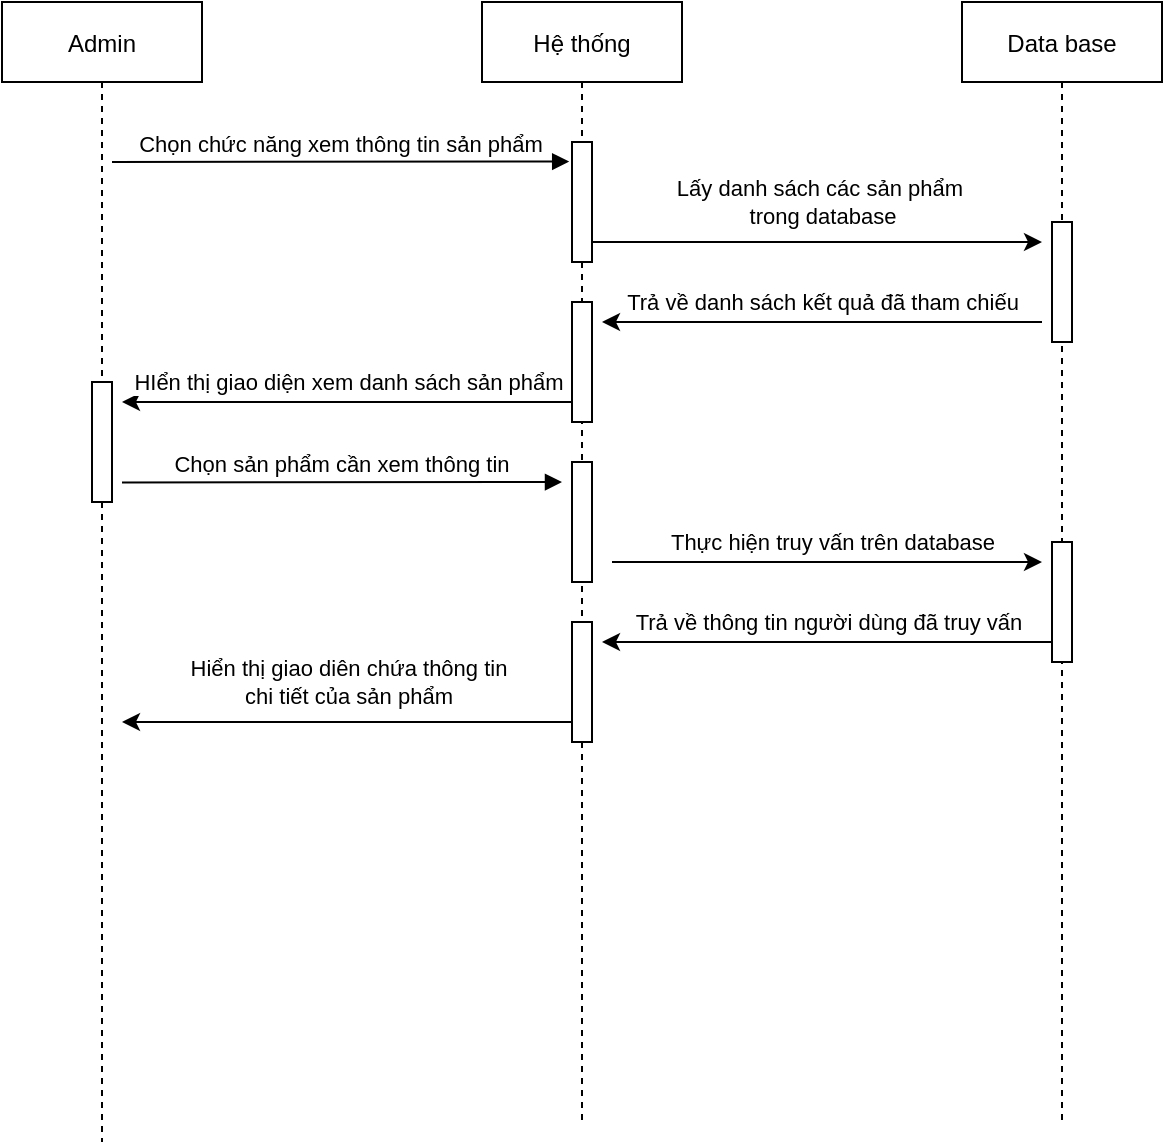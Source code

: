 <mxfile version="13.9.9" type="device" pages="8"><diagram id="X7GuYHiL2vVSxEo8yXGT" name="Xem"><mxGraphModel dx="1662" dy="822" grid="1" gridSize="10" guides="1" tooltips="1" connect="1" arrows="1" fold="1" page="1" pageScale="1" pageWidth="850" pageHeight="1100" math="0" shadow="0"><root><mxCell id="0"/><mxCell id="1" parent="0"/><mxCell id="TESlW0XVE3VSG1bRAnAr-1" value="Admin" style="shape=umlLifeline;perimeter=lifelinePerimeter;container=1;collapsible=0;recursiveResize=0;rounded=0;shadow=0;strokeWidth=1;" vertex="1" parent="1"><mxGeometry x="80" y="80" width="100" height="570" as="geometry"/></mxCell><mxCell id="TESlW0XVE3VSG1bRAnAr-2" value="" style="points=[];perimeter=orthogonalPerimeter;rounded=0;shadow=0;strokeWidth=1;" vertex="1" parent="TESlW0XVE3VSG1bRAnAr-1"><mxGeometry x="45" y="190" width="10" height="60" as="geometry"/></mxCell><mxCell id="TESlW0XVE3VSG1bRAnAr-3" value="Hệ thống" style="shape=umlLifeline;perimeter=lifelinePerimeter;container=1;collapsible=0;recursiveResize=0;rounded=0;shadow=0;strokeWidth=1;" vertex="1" parent="1"><mxGeometry x="320" y="80" width="100" height="560" as="geometry"/></mxCell><mxCell id="TESlW0XVE3VSG1bRAnAr-4" value="" style="points=[];perimeter=orthogonalPerimeter;rounded=0;shadow=0;strokeWidth=1;" vertex="1" parent="TESlW0XVE3VSG1bRAnAr-3"><mxGeometry x="45" y="70" width="10" height="60" as="geometry"/></mxCell><mxCell id="TESlW0XVE3VSG1bRAnAr-5" value="" style="points=[];perimeter=orthogonalPerimeter;rounded=0;shadow=0;strokeWidth=1;" vertex="1" parent="TESlW0XVE3VSG1bRAnAr-3"><mxGeometry x="45" y="150" width="10" height="60" as="geometry"/></mxCell><mxCell id="TESlW0XVE3VSG1bRAnAr-6" value="" style="points=[];perimeter=orthogonalPerimeter;rounded=0;shadow=0;strokeWidth=1;" vertex="1" parent="TESlW0XVE3VSG1bRAnAr-3"><mxGeometry x="45" y="230" width="10" height="60" as="geometry"/></mxCell><mxCell id="TESlW0XVE3VSG1bRAnAr-7" value="" style="points=[];perimeter=orthogonalPerimeter;rounded=0;shadow=0;strokeWidth=1;" vertex="1" parent="TESlW0XVE3VSG1bRAnAr-3"><mxGeometry x="45" y="310" width="10" height="60" as="geometry"/></mxCell><mxCell id="TESlW0XVE3VSG1bRAnAr-8" value="Chọn chức năng xem thông tin sản phẩm" style="verticalAlign=bottom;endArrow=block;entryX=-0.14;entryY=0.163;shadow=0;strokeWidth=1;entryDx=0;entryDy=0;entryPerimeter=0;" edge="1" parent="1" target="TESlW0XVE3VSG1bRAnAr-4"><mxGeometry relative="1" as="geometry"><mxPoint x="135" y="160" as="sourcePoint"/></mxGeometry></mxCell><mxCell id="TESlW0XVE3VSG1bRAnAr-9" value="Data base" style="shape=umlLifeline;perimeter=lifelinePerimeter;container=1;collapsible=0;recursiveResize=0;rounded=0;shadow=0;strokeWidth=1;" vertex="1" parent="1"><mxGeometry x="560" y="80" width="100" height="560" as="geometry"/></mxCell><mxCell id="TESlW0XVE3VSG1bRAnAr-10" value="" style="points=[];perimeter=orthogonalPerimeter;rounded=0;shadow=0;strokeWidth=1;" vertex="1" parent="TESlW0XVE3VSG1bRAnAr-9"><mxGeometry x="45" y="110" width="10" height="60" as="geometry"/></mxCell><mxCell id="TESlW0XVE3VSG1bRAnAr-11" value="" style="endArrow=classic;html=1;rounded=0;edgeStyle=orthogonalEdgeStyle;" edge="1" parent="1"><mxGeometry relative="1" as="geometry"><mxPoint x="375" y="200" as="sourcePoint"/><mxPoint x="600" y="200" as="targetPoint"/></mxGeometry></mxCell><mxCell id="TESlW0XVE3VSG1bRAnAr-12" value="Lấy danh sách các sản phẩm&amp;nbsp;&lt;br&gt;trong database" style="edgeLabel;resizable=0;html=1;align=center;verticalAlign=middle;" connectable="0" vertex="1" parent="TESlW0XVE3VSG1bRAnAr-11"><mxGeometry relative="1" as="geometry"><mxPoint x="2" y="-20" as="offset"/></mxGeometry></mxCell><mxCell id="TESlW0XVE3VSG1bRAnAr-13" value="" style="endArrow=classic;html=1;rounded=0;edgeStyle=orthogonalEdgeStyle;" edge="1" parent="1"><mxGeometry relative="1" as="geometry"><mxPoint x="600" y="240" as="sourcePoint"/><mxPoint x="380" y="240" as="targetPoint"/></mxGeometry></mxCell><mxCell id="TESlW0XVE3VSG1bRAnAr-14" value="Trả về danh sách kết quả đã tham chiếu" style="edgeLabel;resizable=0;html=1;align=center;verticalAlign=middle;" connectable="0" vertex="1" parent="TESlW0XVE3VSG1bRAnAr-13"><mxGeometry relative="1" as="geometry"><mxPoint y="-10" as="offset"/></mxGeometry></mxCell><mxCell id="TESlW0XVE3VSG1bRAnAr-15" value="" style="endArrow=classic;html=1;rounded=0;edgeStyle=orthogonalEdgeStyle;" edge="1" parent="1"><mxGeometry relative="1" as="geometry"><mxPoint x="365" y="280" as="sourcePoint"/><mxPoint x="140" y="280" as="targetPoint"/></mxGeometry></mxCell><mxCell id="TESlW0XVE3VSG1bRAnAr-16" value="HIển thị giao diện xem danh sách sản phẩm" style="edgeLabel;resizable=0;html=1;align=center;verticalAlign=middle;" connectable="0" vertex="1" parent="TESlW0XVE3VSG1bRAnAr-15"><mxGeometry relative="1" as="geometry"><mxPoint y="-10" as="offset"/></mxGeometry></mxCell><mxCell id="TESlW0XVE3VSG1bRAnAr-17" value="Chọn sản phẩm cần xem thông tin" style="verticalAlign=bottom;endArrow=block;shadow=0;strokeWidth=1;" edge="1" parent="1"><mxGeometry relative="1" as="geometry"><mxPoint x="140" y="320.22" as="sourcePoint"/><mxPoint x="360" y="320" as="targetPoint"/></mxGeometry></mxCell><mxCell id="TESlW0XVE3VSG1bRAnAr-18" value="" style="endArrow=classic;html=1;rounded=0;edgeStyle=orthogonalEdgeStyle;" edge="1" parent="1"><mxGeometry relative="1" as="geometry"><mxPoint x="385" y="360" as="sourcePoint"/><mxPoint x="600" y="360" as="targetPoint"/></mxGeometry></mxCell><mxCell id="TESlW0XVE3VSG1bRAnAr-19" value="Thực hiện truy vấn trên database" style="edgeLabel;resizable=0;html=1;align=center;verticalAlign=middle;" connectable="0" vertex="1" parent="TESlW0XVE3VSG1bRAnAr-18"><mxGeometry relative="1" as="geometry"><mxPoint x="2" y="-10" as="offset"/></mxGeometry></mxCell><mxCell id="TESlW0XVE3VSG1bRAnAr-20" value="" style="points=[];perimeter=orthogonalPerimeter;rounded=0;shadow=0;strokeWidth=1;" vertex="1" parent="1"><mxGeometry x="605" y="350" width="10" height="60" as="geometry"/></mxCell><mxCell id="TESlW0XVE3VSG1bRAnAr-21" value="" style="endArrow=classic;html=1;rounded=0;edgeStyle=orthogonalEdgeStyle;" edge="1" parent="1"><mxGeometry relative="1" as="geometry"><mxPoint x="605" y="400" as="sourcePoint"/><mxPoint x="380" y="400" as="targetPoint"/></mxGeometry></mxCell><mxCell id="TESlW0XVE3VSG1bRAnAr-22" value="Trả về thông tin người dùng đã truy vấn" style="edgeLabel;resizable=0;html=1;align=center;verticalAlign=middle;" connectable="0" vertex="1" parent="TESlW0XVE3VSG1bRAnAr-21"><mxGeometry relative="1" as="geometry"><mxPoint y="-10" as="offset"/></mxGeometry></mxCell><mxCell id="TESlW0XVE3VSG1bRAnAr-23" value="" style="endArrow=classic;html=1;rounded=0;edgeStyle=orthogonalEdgeStyle;" edge="1" parent="1"><mxGeometry relative="1" as="geometry"><mxPoint x="365" y="440" as="sourcePoint"/><mxPoint x="140" y="440" as="targetPoint"/></mxGeometry></mxCell><mxCell id="TESlW0XVE3VSG1bRAnAr-24" value="Hiển thị giao diên chứa thông tin&lt;br&gt;chi tiết của sản phẩm" style="edgeLabel;resizable=0;html=1;align=center;verticalAlign=middle;" connectable="0" vertex="1" parent="TESlW0XVE3VSG1bRAnAr-23"><mxGeometry relative="1" as="geometry"><mxPoint y="-20" as="offset"/></mxGeometry></mxCell></root></mxGraphModel></diagram><diagram id="nlicCRzKvx9u4I7kZK9r" name="Thêm"><mxGraphModel dx="1662" dy="822" grid="1" gridSize="10" guides="1" tooltips="1" connect="1" arrows="1" fold="1" page="1" pageScale="1" pageWidth="850" pageHeight="1100" math="0" shadow="0"><root><mxCell id="tNemVnJReb1Ka_aqv4OD-0"/><mxCell id="tNemVnJReb1Ka_aqv4OD-1" parent="tNemVnJReb1Ka_aqv4OD-0"/><mxCell id="4jAmvfdNaGGUMMI959N8-0" value="Admin" style="shape=umlLifeline;perimeter=lifelinePerimeter;container=1;collapsible=0;recursiveResize=0;rounded=0;shadow=0;strokeWidth=1;" vertex="1" parent="tNemVnJReb1Ka_aqv4OD-1"><mxGeometry x="90" y="90" width="100" height="570" as="geometry"/></mxCell><mxCell id="4jAmvfdNaGGUMMI959N8-1" value="" style="points=[];perimeter=orthogonalPerimeter;rounded=0;shadow=0;strokeWidth=1;" vertex="1" parent="4jAmvfdNaGGUMMI959N8-0"><mxGeometry x="45" y="110" width="10" height="60" as="geometry"/></mxCell><mxCell id="4jAmvfdNaGGUMMI959N8-2" value="" style="points=[];perimeter=orthogonalPerimeter;rounded=0;shadow=0;strokeWidth=1;" vertex="1" parent="4jAmvfdNaGGUMMI959N8-0"><mxGeometry x="45" y="190" width="10" height="60" as="geometry"/></mxCell><mxCell id="4jAmvfdNaGGUMMI959N8-3" value="Hệ thống" style="shape=umlLifeline;perimeter=lifelinePerimeter;container=1;collapsible=0;recursiveResize=0;rounded=0;shadow=0;strokeWidth=1;" vertex="1" parent="tNemVnJReb1Ka_aqv4OD-1"><mxGeometry x="330" y="90" width="100" height="560" as="geometry"/></mxCell><mxCell id="4jAmvfdNaGGUMMI959N8-4" value="" style="points=[];perimeter=orthogonalPerimeter;rounded=0;shadow=0;strokeWidth=1;" vertex="1" parent="4jAmvfdNaGGUMMI959N8-3"><mxGeometry x="45" y="70" width="10" height="60" as="geometry"/></mxCell><mxCell id="4jAmvfdNaGGUMMI959N8-5" value="" style="points=[];perimeter=orthogonalPerimeter;rounded=0;shadow=0;strokeWidth=1;" vertex="1" parent="4jAmvfdNaGGUMMI959N8-3"><mxGeometry x="45" y="150" width="10" height="60" as="geometry"/></mxCell><mxCell id="4jAmvfdNaGGUMMI959N8-6" value="" style="points=[];perimeter=orthogonalPerimeter;rounded=0;shadow=0;strokeWidth=1;" vertex="1" parent="4jAmvfdNaGGUMMI959N8-3"><mxGeometry x="45" y="230" width="10" height="110" as="geometry"/></mxCell><mxCell id="4jAmvfdNaGGUMMI959N8-7" value="" style="points=[];perimeter=orthogonalPerimeter;rounded=0;shadow=0;strokeWidth=1;" vertex="1" parent="4jAmvfdNaGGUMMI959N8-3"><mxGeometry x="45" y="350" width="10" height="60" as="geometry"/></mxCell><mxCell id="4jAmvfdNaGGUMMI959N8-8" value="Chọn chức năng thêm sản phẩm" style="verticalAlign=bottom;endArrow=block;entryX=-0.14;entryY=0.163;shadow=0;strokeWidth=1;entryDx=0;entryDy=0;entryPerimeter=0;" edge="1" parent="tNemVnJReb1Ka_aqv4OD-1" target="4jAmvfdNaGGUMMI959N8-4"><mxGeometry relative="1" as="geometry"><mxPoint x="145" y="170" as="sourcePoint"/></mxGeometry></mxCell><mxCell id="4jAmvfdNaGGUMMI959N8-9" value="Data base" style="shape=umlLifeline;perimeter=lifelinePerimeter;container=1;collapsible=0;recursiveResize=0;rounded=0;shadow=0;strokeWidth=1;" vertex="1" parent="tNemVnJReb1Ka_aqv4OD-1"><mxGeometry x="570" y="90" width="100" height="560" as="geometry"/></mxCell><mxCell id="4jAmvfdNaGGUMMI959N8-10" value="" style="endArrow=classic;html=1;rounded=0;edgeStyle=orthogonalEdgeStyle;" edge="1" parent="tNemVnJReb1Ka_aqv4OD-1"><mxGeometry relative="1" as="geometry"><mxPoint x="375" y="210" as="sourcePoint"/><mxPoint x="150" y="210" as="targetPoint"/></mxGeometry></mxCell><mxCell id="4jAmvfdNaGGUMMI959N8-11" value="HIển thị giao diện thêm sản phẩm" style="edgeLabel;resizable=0;html=1;align=center;verticalAlign=middle;" connectable="0" vertex="1" parent="4jAmvfdNaGGUMMI959N8-10"><mxGeometry relative="1" as="geometry"><mxPoint y="-10" as="offset"/></mxGeometry></mxCell><mxCell id="4jAmvfdNaGGUMMI959N8-12" value="Nhập thông tin của sản phẩm cần thêm mới" style="verticalAlign=bottom;endArrow=block;shadow=0;strokeWidth=1;" edge="1" parent="tNemVnJReb1Ka_aqv4OD-1"><mxGeometry relative="1" as="geometry"><mxPoint x="150" y="250.22" as="sourcePoint"/><mxPoint x="370" y="250" as="targetPoint"/></mxGeometry></mxCell><mxCell id="4jAmvfdNaGGUMMI959N8-13" value="" style="endArrow=classic;html=1;rounded=0;edgeStyle=orthogonalEdgeStyle;" edge="1" parent="tNemVnJReb1Ka_aqv4OD-1"><mxGeometry relative="1" as="geometry"><mxPoint x="375" y="290" as="sourcePoint"/><mxPoint x="150" y="290" as="targetPoint"/></mxGeometry></mxCell><mxCell id="4jAmvfdNaGGUMMI959N8-14" value="Yêu cầu xác nhận" style="edgeLabel;resizable=0;html=1;align=center;verticalAlign=middle;" connectable="0" vertex="1" parent="4jAmvfdNaGGUMMI959N8-13"><mxGeometry relative="1" as="geometry"><mxPoint y="-10" as="offset"/></mxGeometry></mxCell><mxCell id="4jAmvfdNaGGUMMI959N8-15" value="Xác nhận" style="verticalAlign=bottom;endArrow=block;shadow=0;strokeWidth=1;" edge="1" parent="tNemVnJReb1Ka_aqv4OD-1"><mxGeometry relative="1" as="geometry"><mxPoint x="150" y="330.22" as="sourcePoint"/><mxPoint x="370" y="330" as="targetPoint"/></mxGeometry></mxCell><mxCell id="4jAmvfdNaGGUMMI959N8-16" value="Kiểm tra các trường &lt;br&gt;bắt buộc và duy nhất thỏa mãn" style="endArrow=classic;html=1;rounded=0;edgeStyle=orthogonalEdgeStyle;" edge="1" parent="tNemVnJReb1Ka_aqv4OD-1"><mxGeometry x="-0.176" y="22" width="50" height="50" relative="1" as="geometry"><mxPoint x="390" y="330" as="sourcePoint"/><mxPoint x="400" y="370" as="targetPoint"/><Array as="points"><mxPoint x="460" y="330"/><mxPoint x="460" y="370"/></Array><mxPoint x="-2" y="-10" as="offset"/></mxGeometry></mxCell><mxCell id="4jAmvfdNaGGUMMI959N8-17" value="" style="points=[];perimeter=orthogonalPerimeter;rounded=0;shadow=0;strokeWidth=1;" vertex="1" parent="tNemVnJReb1Ka_aqv4OD-1"><mxGeometry x="385" y="360" width="10" height="60" as="geometry"/></mxCell><mxCell id="4jAmvfdNaGGUMMI959N8-18" value="" style="endArrow=classic;html=1;rounded=0;edgeStyle=orthogonalEdgeStyle;" edge="1" parent="tNemVnJReb1Ka_aqv4OD-1"><mxGeometry relative="1" as="geometry"><mxPoint x="395" y="410" as="sourcePoint"/><mxPoint x="610" y="410" as="targetPoint"/></mxGeometry></mxCell><mxCell id="4jAmvfdNaGGUMMI959N8-19" value="Thực hiện thêm mới tài khoản vào&lt;br&gt;database" style="edgeLabel;resizable=0;html=1;align=center;verticalAlign=middle;" connectable="0" vertex="1" parent="4jAmvfdNaGGUMMI959N8-18"><mxGeometry relative="1" as="geometry"><mxPoint x="2" y="-20" as="offset"/></mxGeometry></mxCell><mxCell id="4jAmvfdNaGGUMMI959N8-20" value="" style="points=[];perimeter=orthogonalPerimeter;rounded=0;shadow=0;strokeWidth=1;" vertex="1" parent="tNemVnJReb1Ka_aqv4OD-1"><mxGeometry x="615" y="400" width="10" height="60" as="geometry"/></mxCell><mxCell id="4jAmvfdNaGGUMMI959N8-21" value="" style="endArrow=classic;html=1;rounded=0;edgeStyle=orthogonalEdgeStyle;" edge="1" parent="tNemVnJReb1Ka_aqv4OD-1"><mxGeometry relative="1" as="geometry"><mxPoint x="615" y="450" as="sourcePoint"/><mxPoint x="390" y="450" as="targetPoint"/></mxGeometry></mxCell><mxCell id="4jAmvfdNaGGUMMI959N8-22" value="Xác nhận thêm mới thành công" style="edgeLabel;resizable=0;html=1;align=center;verticalAlign=middle;" connectable="0" vertex="1" parent="4jAmvfdNaGGUMMI959N8-21"><mxGeometry relative="1" as="geometry"><mxPoint y="-10" as="offset"/></mxGeometry></mxCell><mxCell id="4jAmvfdNaGGUMMI959N8-23" value="" style="endArrow=classic;html=1;rounded=0;edgeStyle=orthogonalEdgeStyle;" edge="1" parent="tNemVnJReb1Ka_aqv4OD-1"><mxGeometry relative="1" as="geometry"><mxPoint x="375" y="490" as="sourcePoint"/><mxPoint x="150" y="490" as="targetPoint"/></mxGeometry></mxCell><mxCell id="4jAmvfdNaGGUMMI959N8-24" value="Hiển thị thông báo thêm mới thành công" style="edgeLabel;resizable=0;html=1;align=center;verticalAlign=middle;" connectable="0" vertex="1" parent="4jAmvfdNaGGUMMI959N8-23"><mxGeometry relative="1" as="geometry"><mxPoint y="-10" as="offset"/></mxGeometry></mxCell><mxCell id="4jAmvfdNaGGUMMI959N8-25" value="sai" style="endArrow=classic;html=1;rounded=0;edgeStyle=orthogonalEdgeStyle;" edge="1" parent="tNemVnJReb1Ka_aqv4OD-1" target="4jAmvfdNaGGUMMI959N8-4"><mxGeometry width="50" height="50" relative="1" as="geometry"><mxPoint x="460" y="300" as="sourcePoint"/><mxPoint x="460" y="200" as="targetPoint"/><Array as="points"><mxPoint x="460" y="210"/></Array></mxGeometry></mxCell></root></mxGraphModel></diagram><diagram id="zwE8lCORURRnoCP4BBVV" name="Sửa"><mxGraphModel dx="1662" dy="822" grid="1" gridSize="10" guides="1" tooltips="1" connect="1" arrows="1" fold="1" page="1" pageScale="1" pageWidth="850" pageHeight="1100" math="0" shadow="0"><root><mxCell id="1XbXCH2lyEoXBblSDal5-0"/><mxCell id="1XbXCH2lyEoXBblSDal5-1" parent="1XbXCH2lyEoXBblSDal5-0"/><mxCell id="0KUIIMNsZmGhgelnxCeP-0" value="Admin" style="shape=umlLifeline;perimeter=lifelinePerimeter;container=1;collapsible=0;recursiveResize=0;rounded=0;shadow=0;strokeWidth=1;" vertex="1" parent="1XbXCH2lyEoXBblSDal5-1"><mxGeometry x="90" y="90" width="100" height="570" as="geometry"/></mxCell><mxCell id="0KUIIMNsZmGhgelnxCeP-1" value="" style="points=[];perimeter=orthogonalPerimeter;rounded=0;shadow=0;strokeWidth=1;" vertex="1" parent="0KUIIMNsZmGhgelnxCeP-0"><mxGeometry x="45" y="110" width="10" height="60" as="geometry"/></mxCell><mxCell id="0KUIIMNsZmGhgelnxCeP-2" value="" style="points=[];perimeter=orthogonalPerimeter;rounded=0;shadow=0;strokeWidth=1;" vertex="1" parent="0KUIIMNsZmGhgelnxCeP-0"><mxGeometry x="45" y="190" width="10" height="60" as="geometry"/></mxCell><mxCell id="0KUIIMNsZmGhgelnxCeP-3" value="Hệ thống" style="shape=umlLifeline;perimeter=lifelinePerimeter;container=1;collapsible=0;recursiveResize=0;rounded=0;shadow=0;strokeWidth=1;" vertex="1" parent="1XbXCH2lyEoXBblSDal5-1"><mxGeometry x="330" y="90" width="100" height="560" as="geometry"/></mxCell><mxCell id="0KUIIMNsZmGhgelnxCeP-4" value="" style="points=[];perimeter=orthogonalPerimeter;rounded=0;shadow=0;strokeWidth=1;" vertex="1" parent="0KUIIMNsZmGhgelnxCeP-3"><mxGeometry x="45" y="70" width="10" height="60" as="geometry"/></mxCell><mxCell id="0KUIIMNsZmGhgelnxCeP-5" value="" style="points=[];perimeter=orthogonalPerimeter;rounded=0;shadow=0;strokeWidth=1;" vertex="1" parent="0KUIIMNsZmGhgelnxCeP-3"><mxGeometry x="45" y="150" width="10" height="60" as="geometry"/></mxCell><mxCell id="0KUIIMNsZmGhgelnxCeP-6" value="" style="points=[];perimeter=orthogonalPerimeter;rounded=0;shadow=0;strokeWidth=1;" vertex="1" parent="0KUIIMNsZmGhgelnxCeP-3"><mxGeometry x="45" y="230" width="10" height="110" as="geometry"/></mxCell><mxCell id="0KUIIMNsZmGhgelnxCeP-7" value="" style="points=[];perimeter=orthogonalPerimeter;rounded=0;shadow=0;strokeWidth=1;" vertex="1" parent="0KUIIMNsZmGhgelnxCeP-3"><mxGeometry x="45" y="350" width="10" height="60" as="geometry"/></mxCell><mxCell id="0KUIIMNsZmGhgelnxCeP-8" value="Chọn chức năng sửa thông tin sản phẩm" style="verticalAlign=bottom;endArrow=block;entryX=-0.14;entryY=0.163;shadow=0;strokeWidth=1;entryDx=0;entryDy=0;entryPerimeter=0;" edge="1" parent="1XbXCH2lyEoXBblSDal5-1" target="0KUIIMNsZmGhgelnxCeP-4"><mxGeometry x="0.006" y="10" relative="1" as="geometry"><mxPoint x="145" y="170" as="sourcePoint"/><mxPoint as="offset"/></mxGeometry></mxCell><mxCell id="0KUIIMNsZmGhgelnxCeP-9" value="Data base" style="shape=umlLifeline;perimeter=lifelinePerimeter;container=1;collapsible=0;recursiveResize=0;rounded=0;shadow=0;strokeWidth=1;" vertex="1" parent="1XbXCH2lyEoXBblSDal5-1"><mxGeometry x="570" y="90" width="100" height="560" as="geometry"/></mxCell><mxCell id="0KUIIMNsZmGhgelnxCeP-10" value="" style="endArrow=classic;html=1;rounded=0;edgeStyle=orthogonalEdgeStyle;" edge="1" parent="1XbXCH2lyEoXBblSDal5-1"><mxGeometry relative="1" as="geometry"><mxPoint x="375" y="210" as="sourcePoint"/><mxPoint x="150" y="210" as="targetPoint"/></mxGeometry></mxCell><mxCell id="0KUIIMNsZmGhgelnxCeP-11" value="HIển thị giao diện chỉnh sửa thồng tin&amp;nbsp;&lt;br&gt;sản phẩm" style="edgeLabel;resizable=0;html=1;align=center;verticalAlign=middle;" connectable="0" vertex="1" parent="0KUIIMNsZmGhgelnxCeP-10"><mxGeometry relative="1" as="geometry"><mxPoint y="-20" as="offset"/></mxGeometry></mxCell><mxCell id="0KUIIMNsZmGhgelnxCeP-12" value="Chinh sửa thông tin của sản phẩm" style="verticalAlign=bottom;endArrow=block;shadow=0;strokeWidth=1;" edge="1" parent="1XbXCH2lyEoXBblSDal5-1"><mxGeometry relative="1" as="geometry"><mxPoint x="150" y="250.22" as="sourcePoint"/><mxPoint x="370" y="250" as="targetPoint"/></mxGeometry></mxCell><mxCell id="0KUIIMNsZmGhgelnxCeP-13" value="" style="endArrow=classic;html=1;rounded=0;edgeStyle=orthogonalEdgeStyle;" edge="1" parent="1XbXCH2lyEoXBblSDal5-1"><mxGeometry relative="1" as="geometry"><mxPoint x="375" y="290" as="sourcePoint"/><mxPoint x="150" y="290" as="targetPoint"/></mxGeometry></mxCell><mxCell id="0KUIIMNsZmGhgelnxCeP-14" value="Yêu cầu xác nhận" style="edgeLabel;resizable=0;html=1;align=center;verticalAlign=middle;" connectable="0" vertex="1" parent="0KUIIMNsZmGhgelnxCeP-13"><mxGeometry relative="1" as="geometry"><mxPoint y="-10" as="offset"/></mxGeometry></mxCell><mxCell id="0KUIIMNsZmGhgelnxCeP-15" value="Xác nhận" style="verticalAlign=bottom;endArrow=block;shadow=0;strokeWidth=1;" edge="1" parent="1XbXCH2lyEoXBblSDal5-1"><mxGeometry relative="1" as="geometry"><mxPoint x="150" y="330.22" as="sourcePoint"/><mxPoint x="370" y="330" as="targetPoint"/></mxGeometry></mxCell><mxCell id="0KUIIMNsZmGhgelnxCeP-16" value="Kiểm tra các trường đã&lt;br&gt;nhập hợp lệ&amp;nbsp;" style="endArrow=classic;html=1;rounded=0;edgeStyle=orthogonalEdgeStyle;" edge="1" parent="1XbXCH2lyEoXBblSDal5-1"><mxGeometry x="-0.176" y="-10" width="50" height="50" relative="1" as="geometry"><mxPoint x="390" y="330" as="sourcePoint"/><mxPoint x="400" y="370" as="targetPoint"/><Array as="points"><mxPoint x="460" y="330"/><mxPoint x="460" y="370"/></Array><mxPoint x="10" y="-10" as="offset"/></mxGeometry></mxCell><mxCell id="0KUIIMNsZmGhgelnxCeP-17" value="" style="points=[];perimeter=orthogonalPerimeter;rounded=0;shadow=0;strokeWidth=1;" vertex="1" parent="1XbXCH2lyEoXBblSDal5-1"><mxGeometry x="385" y="360" width="10" height="60" as="geometry"/></mxCell><mxCell id="0KUIIMNsZmGhgelnxCeP-18" value="" style="endArrow=classic;html=1;rounded=0;edgeStyle=orthogonalEdgeStyle;" edge="1" parent="1XbXCH2lyEoXBblSDal5-1"><mxGeometry relative="1" as="geometry"><mxPoint x="395" y="410" as="sourcePoint"/><mxPoint x="610" y="410" as="targetPoint"/></mxGeometry></mxCell><mxCell id="0KUIIMNsZmGhgelnxCeP-19" value="Thực hiện truy vấn và thay đổi thông&amp;nbsp;&lt;br&gt;tin của sản phẩm trên database" style="edgeLabel;resizable=0;html=1;align=center;verticalAlign=middle;" connectable="0" vertex="1" parent="0KUIIMNsZmGhgelnxCeP-18"><mxGeometry relative="1" as="geometry"><mxPoint x="2" y="-20" as="offset"/></mxGeometry></mxCell><mxCell id="0KUIIMNsZmGhgelnxCeP-20" value="" style="points=[];perimeter=orthogonalPerimeter;rounded=0;shadow=0;strokeWidth=1;" vertex="1" parent="1XbXCH2lyEoXBblSDal5-1"><mxGeometry x="615" y="400" width="10" height="60" as="geometry"/></mxCell><mxCell id="0KUIIMNsZmGhgelnxCeP-21" value="" style="endArrow=classic;html=1;rounded=0;edgeStyle=orthogonalEdgeStyle;" edge="1" parent="1XbXCH2lyEoXBblSDal5-1"><mxGeometry relative="1" as="geometry"><mxPoint x="615" y="450" as="sourcePoint"/><mxPoint x="390" y="450" as="targetPoint"/></mxGeometry></mxCell><mxCell id="0KUIIMNsZmGhgelnxCeP-22" value="Xác nhận sửa thồng tin thành công" style="edgeLabel;resizable=0;html=1;align=center;verticalAlign=middle;" connectable="0" vertex="1" parent="0KUIIMNsZmGhgelnxCeP-21"><mxGeometry relative="1" as="geometry"><mxPoint y="-10" as="offset"/></mxGeometry></mxCell><mxCell id="0KUIIMNsZmGhgelnxCeP-23" value="" style="endArrow=classic;html=1;rounded=0;edgeStyle=orthogonalEdgeStyle;" edge="1" parent="1XbXCH2lyEoXBblSDal5-1"><mxGeometry relative="1" as="geometry"><mxPoint x="375" y="490" as="sourcePoint"/><mxPoint x="150" y="490" as="targetPoint"/></mxGeometry></mxCell><mxCell id="0KUIIMNsZmGhgelnxCeP-24" value="Hiển thị thông báo&amp;nbsp; sửa thông tin &lt;br&gt;sản phẩm thành công" style="edgeLabel;resizable=0;html=1;align=center;verticalAlign=middle;" connectable="0" vertex="1" parent="0KUIIMNsZmGhgelnxCeP-23"><mxGeometry relative="1" as="geometry"><mxPoint y="-20" as="offset"/></mxGeometry></mxCell><mxCell id="0KUIIMNsZmGhgelnxCeP-25" value="sai" style="endArrow=classic;html=1;rounded=0;edgeStyle=orthogonalEdgeStyle;" edge="1" parent="1XbXCH2lyEoXBblSDal5-1" target="0KUIIMNsZmGhgelnxCeP-4"><mxGeometry width="50" height="50" relative="1" as="geometry"><mxPoint x="460" y="300" as="sourcePoint"/><mxPoint x="460" y="200" as="targetPoint"/><Array as="points"><mxPoint x="460" y="210"/></Array></mxGeometry></mxCell></root></mxGraphModel></diagram><diagram id="oi4ibMhtTe2g78k2jm2r" name="Xóa"><mxGraphModel dx="1662" dy="822" grid="1" gridSize="10" guides="1" tooltips="1" connect="1" arrows="1" fold="1" page="1" pageScale="1" pageWidth="850" pageHeight="1100" math="0" shadow="0"><root><mxCell id="WCEONytWfwRpNQFXaNFE-0"/><mxCell id="WCEONytWfwRpNQFXaNFE-1" parent="WCEONytWfwRpNQFXaNFE-0"/><mxCell id="3xrkl1qR_qUmz2-LXtN_-0" value="Admin" style="shape=umlLifeline;perimeter=lifelinePerimeter;container=1;collapsible=0;recursiveResize=0;rounded=0;shadow=0;strokeWidth=1;" vertex="1" parent="WCEONytWfwRpNQFXaNFE-1"><mxGeometry x="100" y="100" width="100" height="570" as="geometry"/></mxCell><mxCell id="3xrkl1qR_qUmz2-LXtN_-1" value="" style="points=[];perimeter=orthogonalPerimeter;rounded=0;shadow=0;strokeWidth=1;" vertex="1" parent="3xrkl1qR_qUmz2-LXtN_-0"><mxGeometry x="45" y="110" width="10" height="60" as="geometry"/></mxCell><mxCell id="3xrkl1qR_qUmz2-LXtN_-2" value="Hệ thống" style="shape=umlLifeline;perimeter=lifelinePerimeter;container=1;collapsible=0;recursiveResize=0;rounded=0;shadow=0;strokeWidth=1;" vertex="1" parent="WCEONytWfwRpNQFXaNFE-1"><mxGeometry x="340" y="100" width="100" height="560" as="geometry"/></mxCell><mxCell id="3xrkl1qR_qUmz2-LXtN_-3" value="" style="points=[];perimeter=orthogonalPerimeter;rounded=0;shadow=0;strokeWidth=1;" vertex="1" parent="3xrkl1qR_qUmz2-LXtN_-2"><mxGeometry x="45" y="70" width="10" height="60" as="geometry"/></mxCell><mxCell id="3xrkl1qR_qUmz2-LXtN_-4" value="" style="points=[];perimeter=orthogonalPerimeter;rounded=0;shadow=0;strokeWidth=1;" vertex="1" parent="3xrkl1qR_qUmz2-LXtN_-2"><mxGeometry x="43" y="230" width="10" height="60" as="geometry"/></mxCell><mxCell id="3xrkl1qR_qUmz2-LXtN_-5" value="" style="points=[];perimeter=orthogonalPerimeter;rounded=0;shadow=0;strokeWidth=1;" vertex="1" parent="3xrkl1qR_qUmz2-LXtN_-2"><mxGeometry x="45" y="150" width="10" height="60" as="geometry"/></mxCell><mxCell id="3xrkl1qR_qUmz2-LXtN_-6" value="Chọn chức năng xóa sản phẩm" style="verticalAlign=bottom;endArrow=block;entryX=-0.14;entryY=0.163;shadow=0;strokeWidth=1;entryDx=0;entryDy=0;entryPerimeter=0;" edge="1" parent="WCEONytWfwRpNQFXaNFE-1" target="3xrkl1qR_qUmz2-LXtN_-3"><mxGeometry relative="1" as="geometry"><mxPoint x="155" y="180" as="sourcePoint"/></mxGeometry></mxCell><mxCell id="3xrkl1qR_qUmz2-LXtN_-7" value="Data base" style="shape=umlLifeline;perimeter=lifelinePerimeter;container=1;collapsible=0;recursiveResize=0;rounded=0;shadow=0;strokeWidth=1;" vertex="1" parent="WCEONytWfwRpNQFXaNFE-1"><mxGeometry x="580" y="100" width="100" height="560" as="geometry"/></mxCell><mxCell id="3xrkl1qR_qUmz2-LXtN_-8" value="" style="endArrow=classic;html=1;rounded=0;edgeStyle=orthogonalEdgeStyle;" edge="1" parent="WCEONytWfwRpNQFXaNFE-1"><mxGeometry relative="1" as="geometry"><mxPoint x="385" y="220" as="sourcePoint"/><mxPoint x="160" y="220" as="targetPoint"/></mxGeometry></mxCell><mxCell id="3xrkl1qR_qUmz2-LXtN_-9" value="Hiển thị thông báo xác nhận xóa sản phẩm" style="edgeLabel;resizable=0;html=1;align=center;verticalAlign=middle;" connectable="0" vertex="1" parent="3xrkl1qR_qUmz2-LXtN_-8"><mxGeometry relative="1" as="geometry"><mxPoint y="-10" as="offset"/></mxGeometry></mxCell><mxCell id="3xrkl1qR_qUmz2-LXtN_-10" value="Xác nhận xóa" style="verticalAlign=bottom;endArrow=block;shadow=0;strokeWidth=1;" edge="1" parent="WCEONytWfwRpNQFXaNFE-1"><mxGeometry relative="1" as="geometry"><mxPoint x="160" y="260.22" as="sourcePoint"/><mxPoint x="380" y="260" as="targetPoint"/></mxGeometry></mxCell><mxCell id="3xrkl1qR_qUmz2-LXtN_-11" value="" style="endArrow=classic;html=1;rounded=0;edgeStyle=orthogonalEdgeStyle;" edge="1" parent="WCEONytWfwRpNQFXaNFE-1"><mxGeometry relative="1" as="geometry"><mxPoint x="403" y="300" as="sourcePoint"/><mxPoint x="618" y="300" as="targetPoint"/></mxGeometry></mxCell><mxCell id="3xrkl1qR_qUmz2-LXtN_-12" value="Xóa sản phẩm khỏi database" style="edgeLabel;resizable=0;html=1;align=center;verticalAlign=middle;" connectable="0" vertex="1" parent="3xrkl1qR_qUmz2-LXtN_-11"><mxGeometry relative="1" as="geometry"><mxPoint x="7" y="-20" as="offset"/></mxGeometry></mxCell><mxCell id="3xrkl1qR_qUmz2-LXtN_-13" value="" style="points=[];perimeter=orthogonalPerimeter;rounded=0;shadow=0;strokeWidth=1;" vertex="1" parent="WCEONytWfwRpNQFXaNFE-1"><mxGeometry x="623" y="290" width="10" height="60" as="geometry"/></mxCell><mxCell id="3xrkl1qR_qUmz2-LXtN_-14" value="" style="endArrow=classic;html=1;rounded=0;edgeStyle=orthogonalEdgeStyle;" edge="1" parent="WCEONytWfwRpNQFXaNFE-1"><mxGeometry relative="1" as="geometry"><mxPoint x="623" y="340" as="sourcePoint"/><mxPoint x="398" y="340" as="targetPoint"/></mxGeometry></mxCell><mxCell id="3xrkl1qR_qUmz2-LXtN_-15" value="Xác nhận xóa thành công" style="edgeLabel;resizable=0;html=1;align=center;verticalAlign=middle;" connectable="0" vertex="1" parent="3xrkl1qR_qUmz2-LXtN_-14"><mxGeometry relative="1" as="geometry"><mxPoint y="-20" as="offset"/></mxGeometry></mxCell><mxCell id="3xrkl1qR_qUmz2-LXtN_-16" value="" style="endArrow=classic;html=1;rounded=0;edgeStyle=orthogonalEdgeStyle;entryX=0.5;entryY=0.499;entryDx=0;entryDy=0;entryPerimeter=0;" edge="1" parent="WCEONytWfwRpNQFXaNFE-1" target="3xrkl1qR_qUmz2-LXtN_-0"><mxGeometry relative="1" as="geometry"><mxPoint x="385" y="384" as="sourcePoint"/><mxPoint x="160" y="384.5" as="targetPoint"/></mxGeometry></mxCell><mxCell id="3xrkl1qR_qUmz2-LXtN_-17" value="Hiển thị thông báo xóa tài khoản thành công" style="edgeLabel;resizable=0;html=1;align=center;verticalAlign=middle;" connectable="0" vertex="1" parent="3xrkl1qR_qUmz2-LXtN_-16"><mxGeometry relative="1" as="geometry"><mxPoint x="-2" y="-14" as="offset"/></mxGeometry></mxCell></root></mxGraphModel></diagram><diagram id="F18WZo2HzLzZ9E_Z3F8U" name="Thanh Toán"><mxGraphModel dx="1146" dy="567" grid="1" gridSize="10" guides="1" tooltips="1" connect="1" arrows="1" fold="1" page="1" pageScale="1" pageWidth="850" pageHeight="1100" math="0" shadow="0"><root><mxCell id="rv5kWJlZNl0HnzYHfcqe-0"/><mxCell id="rv5kWJlZNl0HnzYHfcqe-1" parent="rv5kWJlZNl0HnzYHfcqe-0"/><mxCell id="0SSbt5rAbe-p4Jw7PlUb-0" value="Admin" style="shape=umlLifeline;perimeter=lifelinePerimeter;container=1;collapsible=0;recursiveResize=0;rounded=0;shadow=0;strokeWidth=1;" vertex="1" parent="rv5kWJlZNl0HnzYHfcqe-1"><mxGeometry x="80" y="80" width="110" height="570" as="geometry"/></mxCell><mxCell id="0SSbt5rAbe-p4Jw7PlUb-1" value="" style="points=[];perimeter=orthogonalPerimeter;rounded=0;shadow=0;strokeWidth=1;" vertex="1" parent="0SSbt5rAbe-p4Jw7PlUb-0"><mxGeometry x="50" y="190" width="10" height="60" as="geometry"/></mxCell><mxCell id="0SSbt5rAbe-p4Jw7PlUb-2" value="Hệ thống" style="shape=umlLifeline;perimeter=lifelinePerimeter;container=1;collapsible=0;recursiveResize=0;rounded=0;shadow=0;strokeWidth=1;" vertex="1" parent="rv5kWJlZNl0HnzYHfcqe-1"><mxGeometry x="320" y="80" width="100" height="560" as="geometry"/></mxCell><mxCell id="0SSbt5rAbe-p4Jw7PlUb-3" value="" style="points=[];perimeter=orthogonalPerimeter;rounded=0;shadow=0;strokeWidth=1;" vertex="1" parent="0SSbt5rAbe-p4Jw7PlUb-2"><mxGeometry x="45" y="70" width="10" height="60" as="geometry"/></mxCell><mxCell id="0SSbt5rAbe-p4Jw7PlUb-4" value="" style="points=[];perimeter=orthogonalPerimeter;rounded=0;shadow=0;strokeWidth=1;" vertex="1" parent="0SSbt5rAbe-p4Jw7PlUb-2"><mxGeometry x="45" y="150" width="10" height="60" as="geometry"/></mxCell><mxCell id="0SSbt5rAbe-p4Jw7PlUb-5" value="" style="points=[];perimeter=orthogonalPerimeter;rounded=0;shadow=0;strokeWidth=1;" vertex="1" parent="0SSbt5rAbe-p4Jw7PlUb-2"><mxGeometry x="45" y="230" width="10" height="90" as="geometry"/></mxCell><mxCell id="0SSbt5rAbe-p4Jw7PlUb-7" value="Chọn tài khoản cần thanh toán" style="verticalAlign=bottom;endArrow=block;entryX=-0.14;entryY=0.163;shadow=0;strokeWidth=1;entryDx=0;entryDy=0;entryPerimeter=0;" edge="1" parent="rv5kWJlZNl0HnzYHfcqe-1" target="0SSbt5rAbe-p4Jw7PlUb-3"><mxGeometry relative="1" as="geometry"><mxPoint x="135" y="160" as="sourcePoint"/></mxGeometry></mxCell><mxCell id="0SSbt5rAbe-p4Jw7PlUb-8" value="Data base" style="shape=umlLifeline;perimeter=lifelinePerimeter;container=1;collapsible=0;recursiveResize=0;rounded=0;shadow=0;strokeWidth=1;" vertex="1" parent="rv5kWJlZNl0HnzYHfcqe-1"><mxGeometry x="560" y="80" width="100" height="560" as="geometry"/></mxCell><mxCell id="0SSbt5rAbe-p4Jw7PlUb-9" value="" style="points=[];perimeter=orthogonalPerimeter;rounded=0;shadow=0;strokeWidth=1;" vertex="1" parent="0SSbt5rAbe-p4Jw7PlUb-8"><mxGeometry x="45" y="110" width="10" height="60" as="geometry"/></mxCell><mxCell id="0SSbt5rAbe-p4Jw7PlUb-11" value="" style="endArrow=classic;html=1;rounded=0;edgeStyle=orthogonalEdgeStyle;entryX=0.1;entryY=0.194;entryDx=0;entryDy=0;entryPerimeter=0;" edge="1" parent="rv5kWJlZNl0HnzYHfcqe-1" target="0SSbt5rAbe-p4Jw7PlUb-9"><mxGeometry relative="1" as="geometry"><mxPoint x="375" y="200" as="sourcePoint"/><mxPoint x="600" y="200" as="targetPoint"/><Array as="points"><mxPoint x="600" y="200"/><mxPoint x="600" y="202"/></Array></mxGeometry></mxCell><mxCell id="0SSbt5rAbe-p4Jw7PlUb-12" value="Gửi yêu cầu lấy thông tin chi tiết của tài &lt;br&gt;khoản đó" style="edgeLabel;resizable=0;html=1;align=center;verticalAlign=middle;" connectable="0" vertex="1" parent="0SSbt5rAbe-p4Jw7PlUb-11"><mxGeometry relative="1" as="geometry"><mxPoint x="2" y="-20" as="offset"/></mxGeometry></mxCell><mxCell id="0SSbt5rAbe-p4Jw7PlUb-13" value="" style="endArrow=classic;html=1;rounded=0;edgeStyle=orthogonalEdgeStyle;" edge="1" parent="rv5kWJlZNl0HnzYHfcqe-1"><mxGeometry relative="1" as="geometry"><mxPoint x="605" y="240" as="sourcePoint"/><mxPoint x="375" y="240" as="targetPoint"/><Array as="points"><mxPoint x="495" y="240"/><mxPoint x="495" y="240"/></Array></mxGeometry></mxCell><mxCell id="0SSbt5rAbe-p4Jw7PlUb-14" value="Trả về thông tin chi tiết của tài khoản đó" style="edgeLabel;resizable=0;html=1;align=center;verticalAlign=middle;" connectable="0" vertex="1" parent="0SSbt5rAbe-p4Jw7PlUb-13"><mxGeometry relative="1" as="geometry"><mxPoint y="-10" as="offset"/></mxGeometry></mxCell><mxCell id="0SSbt5rAbe-p4Jw7PlUb-15" value="" style="endArrow=classic;html=1;rounded=0;edgeStyle=orthogonalEdgeStyle;" edge="1" parent="rv5kWJlZNl0HnzYHfcqe-1"><mxGeometry relative="1" as="geometry"><mxPoint x="365" y="280" as="sourcePoint"/><mxPoint x="140" y="280" as="targetPoint"/></mxGeometry></mxCell><mxCell id="0SSbt5rAbe-p4Jw7PlUb-16" value="Hiển thị màn hình thanh toán và yêu cầu&lt;br&gt;thanh toán" style="edgeLabel;resizable=0;html=1;align=center;verticalAlign=middle;" connectable="0" vertex="1" parent="0SSbt5rAbe-p4Jw7PlUb-15"><mxGeometry relative="1" as="geometry"><mxPoint y="-20" as="offset"/></mxGeometry></mxCell><mxCell id="0SSbt5rAbe-p4Jw7PlUb-23" value="" style="html=1;verticalAlign=bottom;startArrow=none;startFill=0;endArrow=block;startSize=8;entryX=-0.134;entryY=0.217;entryDx=0;entryDy=0;entryPerimeter=0;" edge="1" parent="rv5kWJlZNl0HnzYHfcqe-1" target="0SSbt5rAbe-p4Jw7PlUb-5"><mxGeometry width="60" relative="1" as="geometry"><mxPoint x="140" y="327" as="sourcePoint"/><mxPoint x="360" y="320" as="targetPoint"/></mxGeometry></mxCell><mxCell id="0SSbt5rAbe-p4Jw7PlUb-25" value="" style="html=1;verticalAlign=bottom;startArrow=classic;startFill=1;endArrow=none;startSize=8;endFill=0;entryX=1.245;entryY=0.501;entryDx=0;entryDy=0;entryPerimeter=0;" edge="1" parent="rv5kWJlZNl0HnzYHfcqe-1" target="0SSbt5rAbe-p4Jw7PlUb-5"><mxGeometry x="1" y="-114" width="60" relative="1" as="geometry"><mxPoint x="375" y="400" as="sourcePoint"/><mxPoint x="450" y="350" as="targetPoint"/><Array as="points"><mxPoint x="450" y="400"/><mxPoint x="450" y="355"/></Array><mxPoint x="90" y="-44" as="offset"/></mxGeometry></mxCell><mxCell id="0SSbt5rAbe-p4Jw7PlUb-26" value="Đăng xuất tài khoản khách và chuyển sang trạng thái ngưng sử dụng" style="text;html=1;strokeColor=none;fillColor=none;align=center;verticalAlign=middle;whiteSpace=wrap;rounded=0;" vertex="1" parent="rv5kWJlZNl0HnzYHfcqe-1"><mxGeometry x="380" y="320" width="220" height="20" as="geometry"/></mxCell><mxCell id="0SSbt5rAbe-p4Jw7PlUb-27" value="Thông báo thanh toán thành công&amp;nbsp;" style="html=1;verticalAlign=bottom;endArrow=none;exitX=0.503;exitY=0.631;exitDx=0;exitDy=0;exitPerimeter=0;startArrow=classic;startFill=1;endFill=0;" edge="1" parent="rv5kWJlZNl0HnzYHfcqe-1" source="0SSbt5rAbe-p4Jw7PlUb-0" target="0SSbt5rAbe-p4Jw7PlUb-2"><mxGeometry x="0.065" y="10" width="80" relative="1" as="geometry"><mxPoint x="230" y="440" as="sourcePoint"/><mxPoint x="310" y="440" as="targetPoint"/><mxPoint as="offset"/></mxGeometry></mxCell><mxCell id="9Zy2IYqKJ19kyy13UMGt-0" value="Yêu cầu thanh toán" style="edgeLabel;resizable=0;html=1;align=center;verticalAlign=middle;" connectable="0" vertex="1" parent="rv5kWJlZNl0HnzYHfcqe-1"><mxGeometry x="262.586" y="270.0" as="geometry"><mxPoint x="-13" y="40" as="offset"/></mxGeometry></mxCell><mxCell id="9Zy2IYqKJ19kyy13UMGt-1" value="" style="html=1;verticalAlign=bottom;startArrow=classic;startFill=1;endArrow=none;startSize=8;endFill=0;entryX=0.51;entryY=0.68;entryDx=0;entryDy=0;entryPerimeter=0;exitX=0.51;exitY=0.742;exitDx=0;exitDy=0;exitPerimeter=0;" edge="1" parent="rv5kWJlZNl0HnzYHfcqe-1" source="0SSbt5rAbe-p4Jw7PlUb-0" target="0SSbt5rAbe-p4Jw7PlUb-0"><mxGeometry x="1" y="-114" width="60" relative="1" as="geometry"><mxPoint x="385" y="410.0" as="sourcePoint"/><mxPoint x="387.45" y="365.09" as="targetPoint"/><Array as="points"><mxPoint x="200" y="503"/><mxPoint x="200" y="468"/></Array><mxPoint x="90" y="-44" as="offset"/></mxGeometry></mxCell><mxCell id="9Zy2IYqKJ19kyy13UMGt-3" value="Nhận tiền trực tiếp từ khách hàng" style="text;html=1;strokeColor=none;fillColor=none;align=center;verticalAlign=middle;whiteSpace=wrap;rounded=0;" vertex="1" parent="rv5kWJlZNl0HnzYHfcqe-1"><mxGeometry x="152.59" y="450" width="220" height="20" as="geometry"/></mxCell></root></mxGraphModel></diagram><diagram id="vro-J3Tfm9k7GYAAlQ9L" name="Nạp Tiền"><mxGraphModel dx="1385" dy="685" grid="1" gridSize="10" guides="1" tooltips="1" connect="1" arrows="1" fold="1" page="1" pageScale="1" pageWidth="850" pageHeight="1100" math="0" shadow="0"><root><mxCell id="duXaHY22jXTRvWS0Hz0Q-0"/><mxCell id="duXaHY22jXTRvWS0Hz0Q-1" parent="duXaHY22jXTRvWS0Hz0Q-0"/><mxCell id="rupuocdcoQ7YavKUcnQG-0" value="Admin" style="shape=umlLifeline;perimeter=lifelinePerimeter;container=1;collapsible=0;recursiveResize=0;rounded=0;shadow=0;strokeWidth=1;" vertex="1" parent="duXaHY22jXTRvWS0Hz0Q-1"><mxGeometry x="80" y="80" width="110" height="570" as="geometry"/></mxCell><mxCell id="rupuocdcoQ7YavKUcnQG-1" value="" style="points=[];perimeter=orthogonalPerimeter;rounded=0;shadow=0;strokeWidth=1;" vertex="1" parent="rupuocdcoQ7YavKUcnQG-0"><mxGeometry x="50" y="190" width="10" height="60" as="geometry"/></mxCell><mxCell id="VXISUHNKH-gOSXKFcPZV-1" value="" style="points=[];perimeter=orthogonalPerimeter;rounded=0;shadow=0;strokeWidth=1;" vertex="1" parent="rupuocdcoQ7YavKUcnQG-0"><mxGeometry x="50" y="270" width="10" height="40" as="geometry"/></mxCell><mxCell id="rupuocdcoQ7YavKUcnQG-2" value="Hệ thống" style="shape=umlLifeline;perimeter=lifelinePerimeter;container=1;collapsible=0;recursiveResize=0;rounded=0;shadow=0;strokeWidth=1;" vertex="1" parent="duXaHY22jXTRvWS0Hz0Q-1"><mxGeometry x="320" y="80" width="100" height="560" as="geometry"/></mxCell><mxCell id="rupuocdcoQ7YavKUcnQG-3" value="" style="points=[];perimeter=orthogonalPerimeter;rounded=0;shadow=0;strokeWidth=1;" vertex="1" parent="rupuocdcoQ7YavKUcnQG-2"><mxGeometry x="45" y="70" width="10" height="60" as="geometry"/></mxCell><mxCell id="rupuocdcoQ7YavKUcnQG-4" value="" style="points=[];perimeter=orthogonalPerimeter;rounded=0;shadow=0;strokeWidth=1;" vertex="1" parent="rupuocdcoQ7YavKUcnQG-2"><mxGeometry x="45" y="150" width="10" height="60" as="geometry"/></mxCell><mxCell id="rupuocdcoQ7YavKUcnQG-5" value="" style="points=[];perimeter=orthogonalPerimeter;rounded=0;shadow=0;strokeWidth=1;" vertex="1" parent="rupuocdcoQ7YavKUcnQG-2"><mxGeometry x="45" y="310" width="10" height="50" as="geometry"/></mxCell><mxCell id="rupuocdcoQ7YavKUcnQG-16" value="" style="html=1;verticalAlign=bottom;startArrow=classic;startFill=1;endArrow=none;startSize=8;endFill=0;exitX=1.176;exitY=0.639;exitDx=0;exitDy=0;exitPerimeter=0;entryX=1.314;entryY=0.074;entryDx=0;entryDy=0;entryPerimeter=0;" edge="1" parent="rupuocdcoQ7YavKUcnQG-2" target="rupuocdcoQ7YavKUcnQG-5" source="rupuocdcoQ7YavKUcnQG-5"><mxGeometry x="1" y="-114" width="60" relative="1" as="geometry"><mxPoint x="55" y="320.0" as="sourcePoint"/><mxPoint x="130" y="270" as="targetPoint"/><Array as="points"><mxPoint x="130" y="342"/><mxPoint x="130" y="314"/></Array><mxPoint x="90" y="-44" as="offset"/></mxGeometry></mxCell><mxCell id="rupuocdcoQ7YavKUcnQG-6" value="Chọn tài khoản cần thanh toán" style="verticalAlign=bottom;endArrow=block;entryX=-0.14;entryY=0.163;shadow=0;strokeWidth=1;entryDx=0;entryDy=0;entryPerimeter=0;" edge="1" parent="duXaHY22jXTRvWS0Hz0Q-1" target="rupuocdcoQ7YavKUcnQG-3"><mxGeometry relative="1" as="geometry"><mxPoint x="135" y="160.0" as="sourcePoint"/></mxGeometry></mxCell><mxCell id="rupuocdcoQ7YavKUcnQG-7" value="Data base" style="shape=umlLifeline;perimeter=lifelinePerimeter;container=1;collapsible=0;recursiveResize=0;rounded=0;shadow=0;strokeWidth=1;" vertex="1" parent="duXaHY22jXTRvWS0Hz0Q-1"><mxGeometry x="560" y="80" width="100" height="560" as="geometry"/></mxCell><mxCell id="rupuocdcoQ7YavKUcnQG-8" value="" style="points=[];perimeter=orthogonalPerimeter;rounded=0;shadow=0;strokeWidth=1;" vertex="1" parent="rupuocdcoQ7YavKUcnQG-7"><mxGeometry x="45" y="110" width="10" height="60" as="geometry"/></mxCell><mxCell id="rupuocdcoQ7YavKUcnQG-9" value="" style="endArrow=classic;html=1;rounded=0;edgeStyle=orthogonalEdgeStyle;entryX=0.1;entryY=0.194;entryDx=0;entryDy=0;entryPerimeter=0;" edge="1" parent="duXaHY22jXTRvWS0Hz0Q-1" target="rupuocdcoQ7YavKUcnQG-8"><mxGeometry relative="1" as="geometry"><mxPoint x="375" y="200.0" as="sourcePoint"/><mxPoint x="600" y="200" as="targetPoint"/><Array as="points"><mxPoint x="600" y="200"/><mxPoint x="600" y="202"/></Array></mxGeometry></mxCell><mxCell id="rupuocdcoQ7YavKUcnQG-10" value="Gửi yêu cầu lấy thông tin chi tiết của tài &lt;br&gt;khoản đó" style="edgeLabel;resizable=0;html=1;align=center;verticalAlign=middle;" connectable="0" vertex="1" parent="rupuocdcoQ7YavKUcnQG-9"><mxGeometry relative="1" as="geometry"><mxPoint x="2" y="-20" as="offset"/></mxGeometry></mxCell><mxCell id="rupuocdcoQ7YavKUcnQG-11" value="" style="endArrow=classic;html=1;rounded=0;edgeStyle=orthogonalEdgeStyle;" edge="1" parent="duXaHY22jXTRvWS0Hz0Q-1"><mxGeometry relative="1" as="geometry"><mxPoint x="605" y="240.0" as="sourcePoint"/><mxPoint x="375" y="240.0" as="targetPoint"/><Array as="points"><mxPoint x="495" y="240"/><mxPoint x="495" y="240"/></Array></mxGeometry></mxCell><mxCell id="rupuocdcoQ7YavKUcnQG-12" value="Trả về thông tin chi tiết của tài khoản đó" style="edgeLabel;resizable=0;html=1;align=center;verticalAlign=middle;" connectable="0" vertex="1" parent="rupuocdcoQ7YavKUcnQG-11"><mxGeometry relative="1" as="geometry"><mxPoint y="-10" as="offset"/></mxGeometry></mxCell><mxCell id="rupuocdcoQ7YavKUcnQG-13" value="" style="endArrow=classic;html=1;rounded=0;edgeStyle=orthogonalEdgeStyle;" edge="1" parent="duXaHY22jXTRvWS0Hz0Q-1"><mxGeometry relative="1" as="geometry"><mxPoint x="365" y="280.0" as="sourcePoint"/><mxPoint x="140" y="280.0" as="targetPoint"/></mxGeometry></mxCell><mxCell id="rupuocdcoQ7YavKUcnQG-14" value="Hiển thị màn hình thanh toán và yêu cầu&lt;br&gt;thanh toán" style="edgeLabel;resizable=0;html=1;align=center;verticalAlign=middle;" connectable="0" vertex="1" parent="rupuocdcoQ7YavKUcnQG-13"><mxGeometry relative="1" as="geometry"><mxPoint y="-20" as="offset"/></mxGeometry></mxCell><mxCell id="rupuocdcoQ7YavKUcnQG-15" value="" style="html=1;verticalAlign=bottom;startArrow=none;startFill=0;endArrow=block;startSize=8;entryX=0.485;entryY=0.478;entryDx=0;entryDy=0;entryPerimeter=0;" edge="1" parent="duXaHY22jXTRvWS0Hz0Q-1" target="rupuocdcoQ7YavKUcnQG-0"><mxGeometry width="60" relative="1" as="geometry"><mxPoint x="140" y="327" as="sourcePoint"/><mxPoint x="290" y="370" as="targetPoint"/><Array as="points"><mxPoint x="210" y="327"/><mxPoint x="210" y="352"/></Array></mxGeometry></mxCell><mxCell id="rupuocdcoQ7YavKUcnQG-17" value="Kiểm tra số tiền nhập vào" style="text;html=1;strokeColor=none;fillColor=none;align=center;verticalAlign=middle;whiteSpace=wrap;rounded=0;" vertex="1" parent="duXaHY22jXTRvWS0Hz0Q-1"><mxGeometry x="360" y="370" width="220" height="20" as="geometry"/></mxCell><mxCell id="rupuocdcoQ7YavKUcnQG-18" value="Trả về thông báo" style="html=1;verticalAlign=bottom;endArrow=none;exitX=0.503;exitY=0.631;exitDx=0;exitDy=0;exitPerimeter=0;startArrow=classic;startFill=1;endFill=0;" edge="1" parent="duXaHY22jXTRvWS0Hz0Q-1" source="rupuocdcoQ7YavKUcnQG-0" target="rupuocdcoQ7YavKUcnQG-2"><mxGeometry x="0.065" y="10" width="80" relative="1" as="geometry"><mxPoint x="230" y="440" as="sourcePoint"/><mxPoint x="310" y="440" as="targetPoint"/><mxPoint as="offset"/></mxGeometry></mxCell><mxCell id="rupuocdcoQ7YavKUcnQG-19" value="Nhập số tiền cần nạp&amp;nbsp;" style="edgeLabel;resizable=0;html=1;align=center;verticalAlign=middle;" connectable="0" vertex="1" parent="duXaHY22jXTRvWS0Hz0Q-1"><mxGeometry x="229.996" y="270.0" as="geometry"><mxPoint x="-13" y="40" as="offset"/></mxGeometry></mxCell><mxCell id="rupuocdcoQ7YavKUcnQG-20" value="" style="html=1;verticalAlign=bottom;startArrow=classic;startFill=1;endArrow=none;startSize=8;endFill=0;entryX=0.51;entryY=0.68;entryDx=0;entryDy=0;entryPerimeter=0;exitX=0.51;exitY=0.742;exitDx=0;exitDy=0;exitPerimeter=0;" edge="1" parent="duXaHY22jXTRvWS0Hz0Q-1" source="rupuocdcoQ7YavKUcnQG-0" target="rupuocdcoQ7YavKUcnQG-0"><mxGeometry x="1" y="-114" width="60" relative="1" as="geometry"><mxPoint x="385" y="410.0" as="sourcePoint"/><mxPoint x="387.45" y="365.09" as="targetPoint"/><Array as="points"><mxPoint x="200" y="503"/><mxPoint x="200" y="468"/></Array><mxPoint x="90" y="-44" as="offset"/></mxGeometry></mxCell><mxCell id="rupuocdcoQ7YavKUcnQG-21" value="Nhận tiền trực tiếp từ khách hàng" style="text;html=1;strokeColor=none;fillColor=none;align=center;verticalAlign=middle;whiteSpace=wrap;rounded=0;" vertex="1" parent="duXaHY22jXTRvWS0Hz0Q-1"><mxGeometry x="152.59" y="450" width="220" height="20" as="geometry"/></mxCell><mxCell id="VXISUHNKH-gOSXKFcPZV-0" value="Yêu cầu nạp tiền" style="verticalAlign=bottom;endArrow=block;shadow=0;strokeWidth=1;exitX=1.09;exitY=1.006;exitDx=0;exitDy=0;exitPerimeter=0;" edge="1" parent="duXaHY22jXTRvWS0Hz0Q-1" source="VXISUHNKH-gOSXKFcPZV-1" target="rupuocdcoQ7YavKUcnQG-2"><mxGeometry relative="1" as="geometry"><mxPoint x="200" y="190" as="sourcePoint"/><mxPoint x="373.6" y="169.78" as="targetPoint"/></mxGeometry></mxCell></root></mxGraphModel></diagram><diagram id="BjDD9ppefQ9EUi22YX57" name="Trao đổi với khách hàng"><mxGraphModel dx="1662" dy="822" grid="1" gridSize="10" guides="1" tooltips="1" connect="1" arrows="1" fold="1" page="1" pageScale="1" pageWidth="850" pageHeight="1100" math="0" shadow="0"><root><mxCell id="ssz6bSZ0W2Gi0NQcxrIE-0"/><mxCell id="ssz6bSZ0W2Gi0NQcxrIE-1" parent="ssz6bSZ0W2Gi0NQcxrIE-0"/></root></mxGraphModel></diagram><diagram id="yS55eaZuCXn5_KEtvont" name="Thống kê doanh thu"><mxGraphModel dx="1662" dy="822" grid="1" gridSize="10" guides="1" tooltips="1" connect="1" arrows="1" fold="1" page="1" pageScale="1" pageWidth="850" pageHeight="1100" math="0" shadow="0"><root><mxCell id="OIItR63q6-czJFbqdcX0-0"/><mxCell id="OIItR63q6-czJFbqdcX0-1" parent="OIItR63q6-czJFbqdcX0-0"/></root></mxGraphModel></diagram></mxfile>